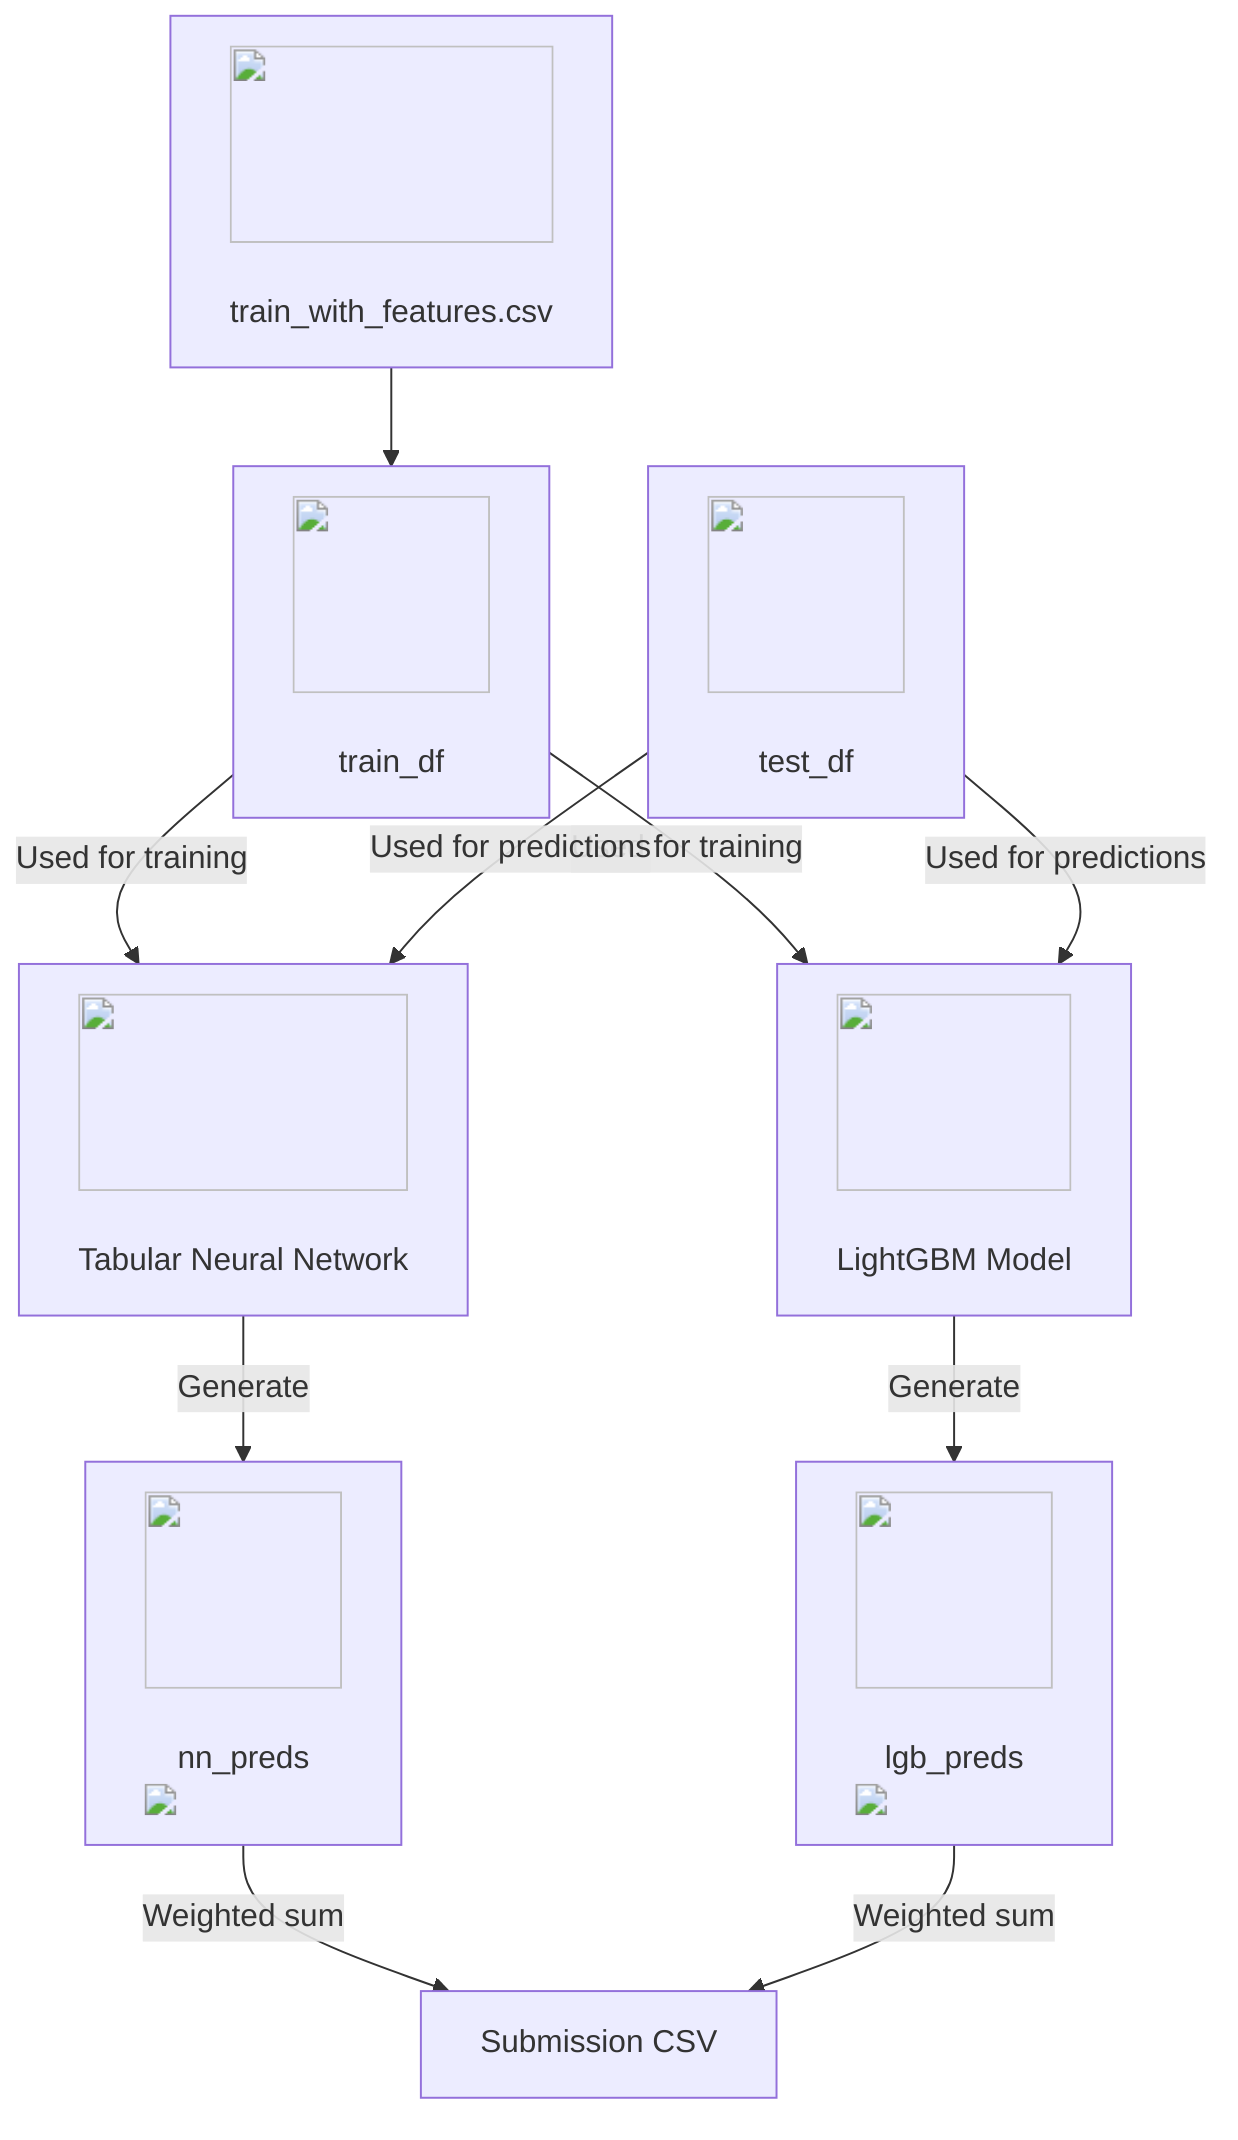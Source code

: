 flowchart TD

A1["<img src='icons/file.svg' width=100 height=100/> <br/> train_with_features.csv"]
%% Input Data Source

A2["<img src='icons/table.svg' width=100 height=100/> <br/> train_df"]
%% DataFrame containing the training data

A3["<img src='icons/table.svg' width=100 height=100/> <br/> test_df"]
%% DataFrame generated for predictions

A4["<img src='icons/brain.svg' width=100 height=100/> <br/> nn_preds<br/><img src='dummy_plots/lineplot_template.svg' /> "]
%% Predictions generated from Neural Network

A5["<img src='icons/brain.svg' width=100 height=100/> <br/> lgb_preds<br/><img src='dummy_plots/lineplot_template.svg' /> "]
%% Predictions generated from LightGBM

A6["<img src='icons/brain.svg' width=100 height=100/> <br/> Tabular Neural Network"]
%% Neural Network Model

A7["<img src='icons/brain.svg' width=100 height=100/> <br/> LightGBM Model"]
%% LightGBM Model

A8["Submission CSV"]
%% Final output submission file

A1 --> A2
A2 --> |"Used for training"| A6
A2 --> |"Used for training"| A7
A3 --> |"Used for predictions"| A6
A3 --> |"Used for predictions"| A7
A6 --> |"Generate"| A4
A7 --> |"Generate"| A5
A4 --> |"Weighted sum"| A8
A5 --> |"Weighted sum"| A8